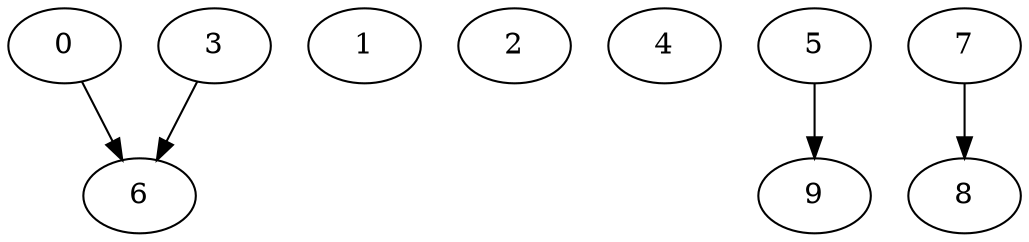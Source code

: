 digraph "Random_Nodes_10_Density_0.40_CCR_10.02_WeightType_Random" {
	0	 [Weight=2];
	6	 [Weight=8];
	0 -> 6	 [Weight=254];
	1	 [Weight=3];
	2	 [Weight=7];
	3	 [Weight=8];
	3 -> 6	 [Weight=113];
	4	 [Weight=5];
	5	 [Weight=4];
	9	 [Weight=10];
	5 -> 9	 [Weight=85];
	7	 [Weight=5];
	8	 [Weight=10];
	7 -> 8	 [Weight=169];
}
